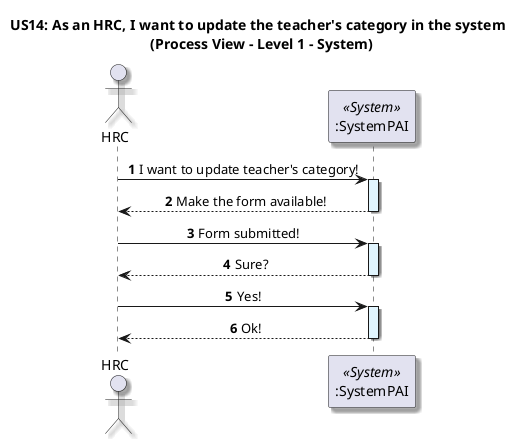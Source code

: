 @startuml

title US14: As an HRC, I want to update the teacher's category in the system \n (Process View - Level 1 - System)

skinparam defaultTextAlignment center
skinparam shadowing true

autonumber

actor HRC as admin
participant ":SystemPAI" as System <<System>>

admin -> System: I want to update teacher's category!
activate System #E1F5FE

System --> admin: Make the form available!
deactivate System

admin -> System: Form submitted!
activate System #E1F5FE

System --> admin: Sure?
deactivate System

admin -> System: Yes!
activate System #E1F5FE

System --> admin: Ok!
deactivate System
@enduml